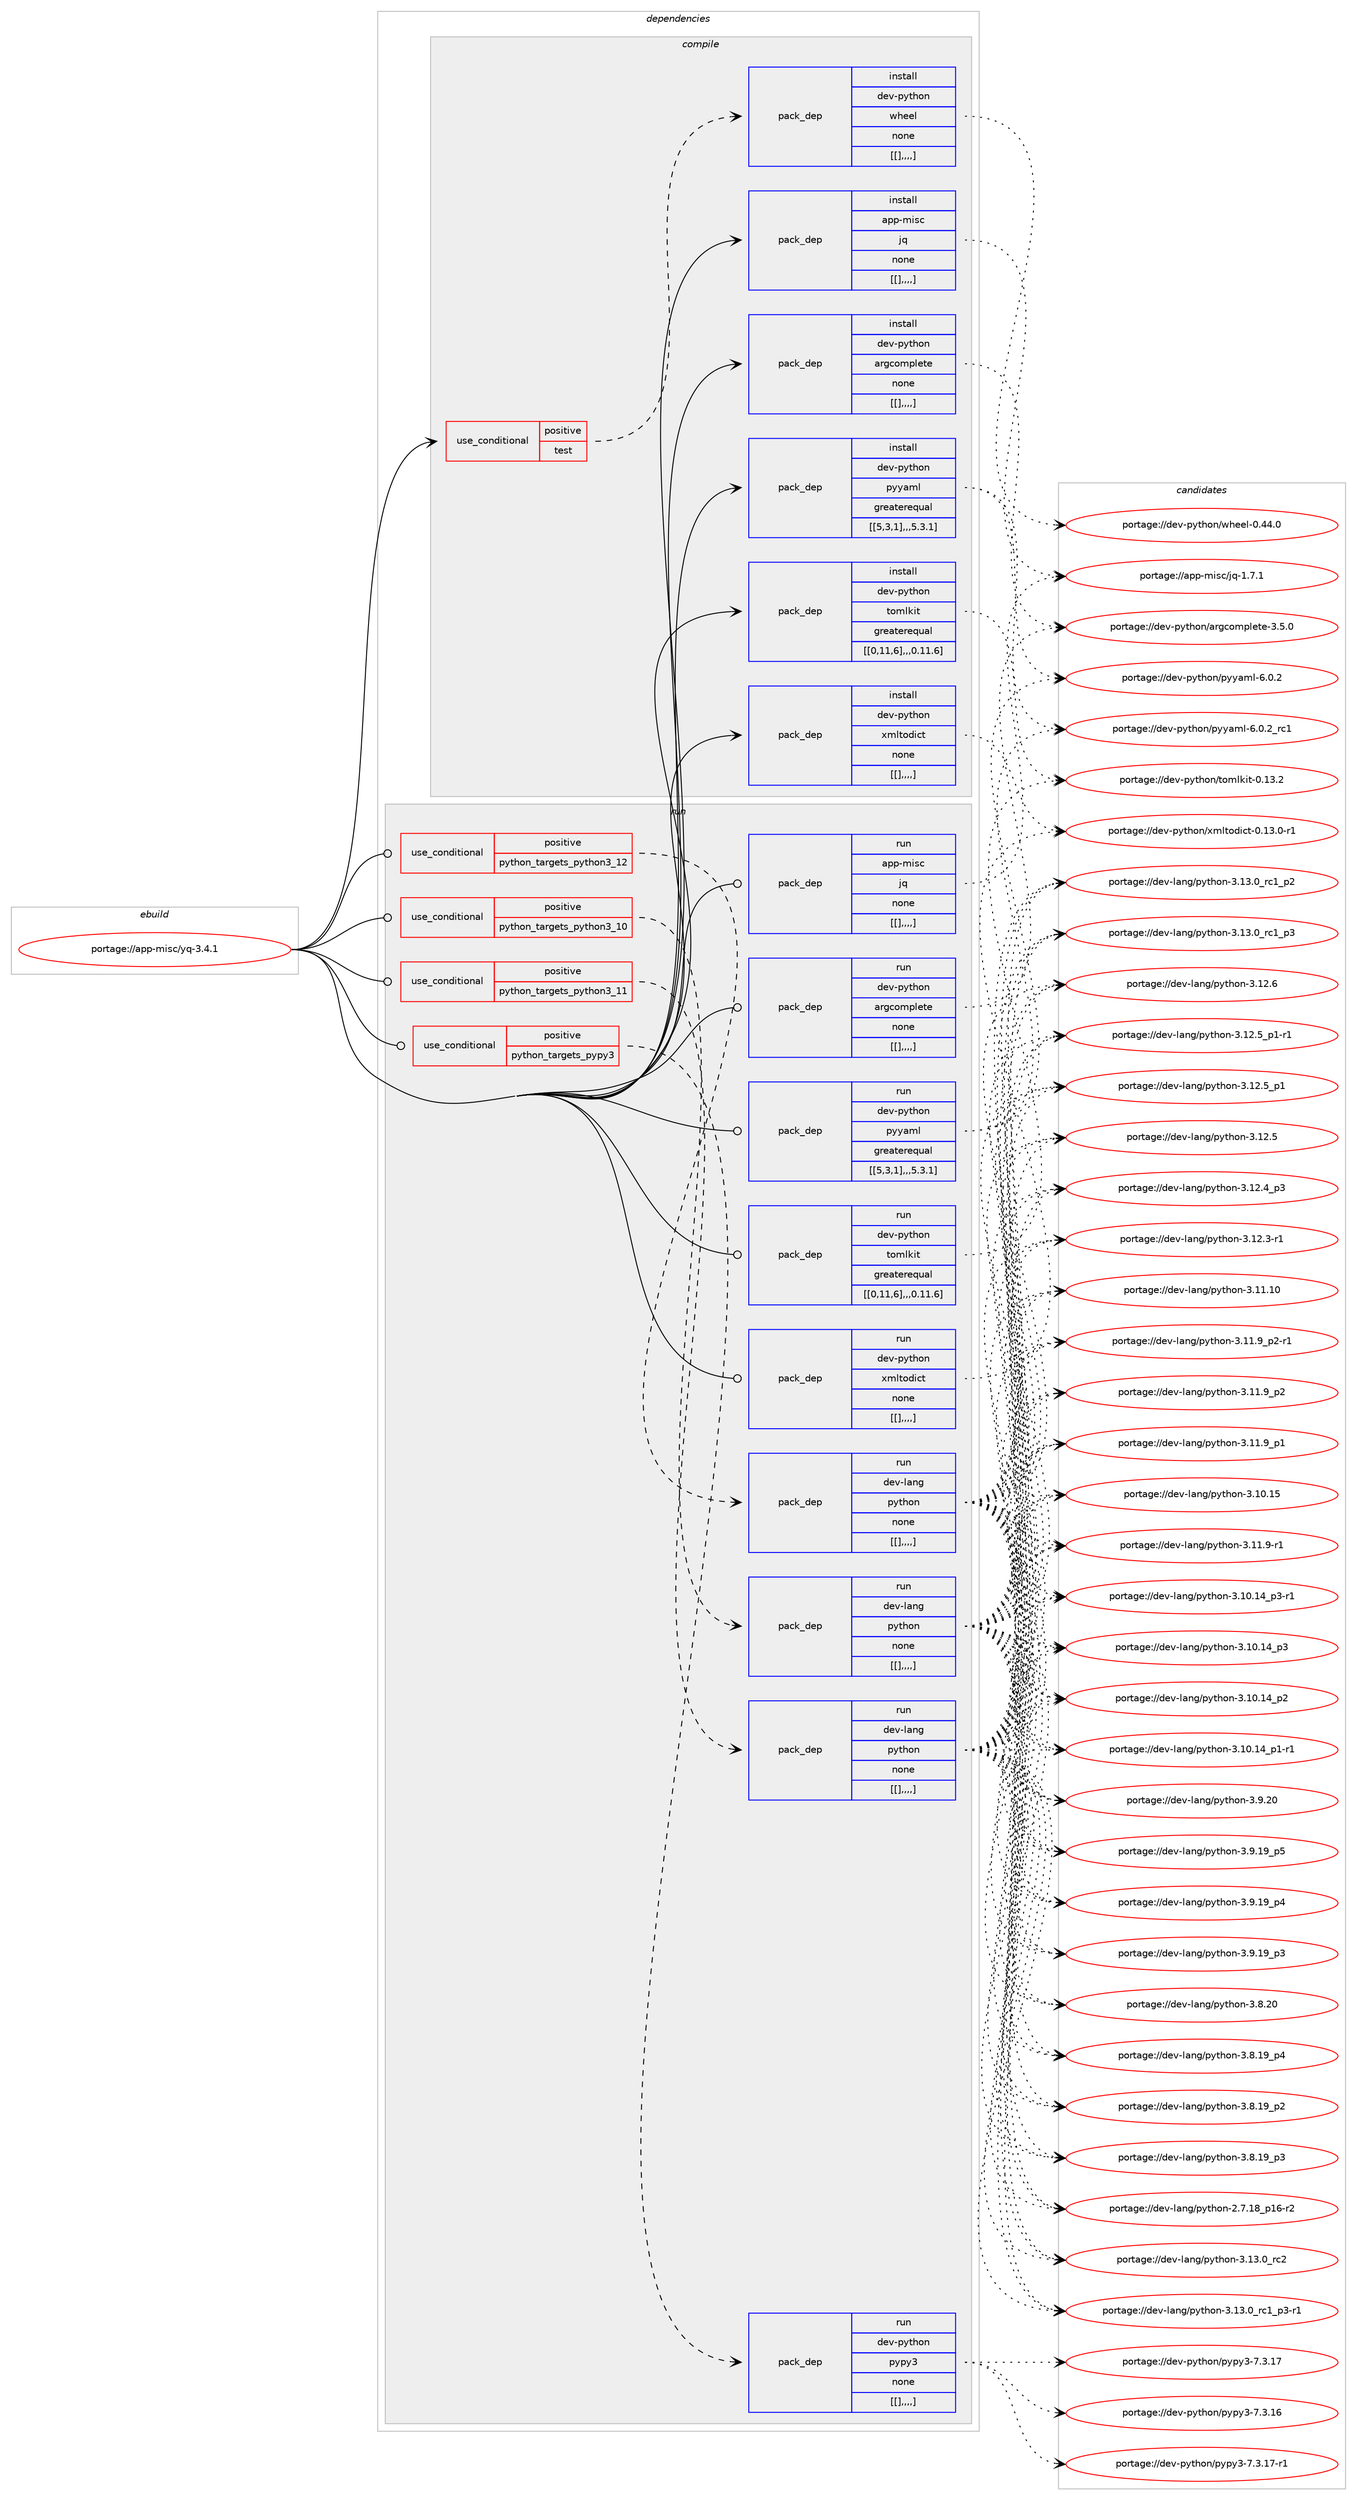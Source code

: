 digraph prolog {

# *************
# Graph options
# *************

newrank=true;
concentrate=true;
compound=true;
graph [rankdir=LR,fontname=Helvetica,fontsize=10,ranksep=1.5];#, ranksep=2.5, nodesep=0.2];
edge  [arrowhead=vee];
node  [fontname=Helvetica,fontsize=10];

# **********
# The ebuild
# **********

subgraph cluster_leftcol {
color=gray;
label=<<i>ebuild</i>>;
id [label="portage://app-misc/yq-3.4.1", color=red, width=4, href="../app-misc/yq-3.4.1.svg"];
}

# ****************
# The dependencies
# ****************

subgraph cluster_midcol {
color=gray;
label=<<i>dependencies</i>>;
subgraph cluster_compile {
fillcolor="#eeeeee";
style=filled;
label=<<i>compile</i>>;
subgraph cond13017 {
dependency44888 [label=<<TABLE BORDER="0" CELLBORDER="1" CELLSPACING="0" CELLPADDING="4"><TR><TD ROWSPAN="3" CELLPADDING="10">use_conditional</TD></TR><TR><TD>positive</TD></TR><TR><TD>test</TD></TR></TABLE>>, shape=none, color=red];
subgraph pack31462 {
dependency44889 [label=<<TABLE BORDER="0" CELLBORDER="1" CELLSPACING="0" CELLPADDING="4" WIDTH="220"><TR><TD ROWSPAN="6" CELLPADDING="30">pack_dep</TD></TR><TR><TD WIDTH="110">install</TD></TR><TR><TD>dev-python</TD></TR><TR><TD>wheel</TD></TR><TR><TD>none</TD></TR><TR><TD>[[],,,,]</TD></TR></TABLE>>, shape=none, color=blue];
}
dependency44888:e -> dependency44889:w [weight=20,style="dashed",arrowhead="vee"];
}
id:e -> dependency44888:w [weight=20,style="solid",arrowhead="vee"];
subgraph pack31463 {
dependency44890 [label=<<TABLE BORDER="0" CELLBORDER="1" CELLSPACING="0" CELLPADDING="4" WIDTH="220"><TR><TD ROWSPAN="6" CELLPADDING="30">pack_dep</TD></TR><TR><TD WIDTH="110">install</TD></TR><TR><TD>app-misc</TD></TR><TR><TD>jq</TD></TR><TR><TD>none</TD></TR><TR><TD>[[],,,,]</TD></TR></TABLE>>, shape=none, color=blue];
}
id:e -> dependency44890:w [weight=20,style="solid",arrowhead="vee"];
subgraph pack31464 {
dependency44891 [label=<<TABLE BORDER="0" CELLBORDER="1" CELLSPACING="0" CELLPADDING="4" WIDTH="220"><TR><TD ROWSPAN="6" CELLPADDING="30">pack_dep</TD></TR><TR><TD WIDTH="110">install</TD></TR><TR><TD>dev-python</TD></TR><TR><TD>argcomplete</TD></TR><TR><TD>none</TD></TR><TR><TD>[[],,,,]</TD></TR></TABLE>>, shape=none, color=blue];
}
id:e -> dependency44891:w [weight=20,style="solid",arrowhead="vee"];
subgraph pack31465 {
dependency44892 [label=<<TABLE BORDER="0" CELLBORDER="1" CELLSPACING="0" CELLPADDING="4" WIDTH="220"><TR><TD ROWSPAN="6" CELLPADDING="30">pack_dep</TD></TR><TR><TD WIDTH="110">install</TD></TR><TR><TD>dev-python</TD></TR><TR><TD>pyyaml</TD></TR><TR><TD>greaterequal</TD></TR><TR><TD>[[5,3,1],,,5.3.1]</TD></TR></TABLE>>, shape=none, color=blue];
}
id:e -> dependency44892:w [weight=20,style="solid",arrowhead="vee"];
subgraph pack31466 {
dependency44893 [label=<<TABLE BORDER="0" CELLBORDER="1" CELLSPACING="0" CELLPADDING="4" WIDTH="220"><TR><TD ROWSPAN="6" CELLPADDING="30">pack_dep</TD></TR><TR><TD WIDTH="110">install</TD></TR><TR><TD>dev-python</TD></TR><TR><TD>tomlkit</TD></TR><TR><TD>greaterequal</TD></TR><TR><TD>[[0,11,6],,,0.11.6]</TD></TR></TABLE>>, shape=none, color=blue];
}
id:e -> dependency44893:w [weight=20,style="solid",arrowhead="vee"];
subgraph pack31467 {
dependency44894 [label=<<TABLE BORDER="0" CELLBORDER="1" CELLSPACING="0" CELLPADDING="4" WIDTH="220"><TR><TD ROWSPAN="6" CELLPADDING="30">pack_dep</TD></TR><TR><TD WIDTH="110">install</TD></TR><TR><TD>dev-python</TD></TR><TR><TD>xmltodict</TD></TR><TR><TD>none</TD></TR><TR><TD>[[],,,,]</TD></TR></TABLE>>, shape=none, color=blue];
}
id:e -> dependency44894:w [weight=20,style="solid",arrowhead="vee"];
}
subgraph cluster_compileandrun {
fillcolor="#eeeeee";
style=filled;
label=<<i>compile and run</i>>;
}
subgraph cluster_run {
fillcolor="#eeeeee";
style=filled;
label=<<i>run</i>>;
subgraph cond13018 {
dependency44895 [label=<<TABLE BORDER="0" CELLBORDER="1" CELLSPACING="0" CELLPADDING="4"><TR><TD ROWSPAN="3" CELLPADDING="10">use_conditional</TD></TR><TR><TD>positive</TD></TR><TR><TD>python_targets_pypy3</TD></TR></TABLE>>, shape=none, color=red];
subgraph pack31468 {
dependency44896 [label=<<TABLE BORDER="0" CELLBORDER="1" CELLSPACING="0" CELLPADDING="4" WIDTH="220"><TR><TD ROWSPAN="6" CELLPADDING="30">pack_dep</TD></TR><TR><TD WIDTH="110">run</TD></TR><TR><TD>dev-python</TD></TR><TR><TD>pypy3</TD></TR><TR><TD>none</TD></TR><TR><TD>[[],,,,]</TD></TR></TABLE>>, shape=none, color=blue];
}
dependency44895:e -> dependency44896:w [weight=20,style="dashed",arrowhead="vee"];
}
id:e -> dependency44895:w [weight=20,style="solid",arrowhead="odot"];
subgraph cond13019 {
dependency44897 [label=<<TABLE BORDER="0" CELLBORDER="1" CELLSPACING="0" CELLPADDING="4"><TR><TD ROWSPAN="3" CELLPADDING="10">use_conditional</TD></TR><TR><TD>positive</TD></TR><TR><TD>python_targets_python3_10</TD></TR></TABLE>>, shape=none, color=red];
subgraph pack31469 {
dependency44898 [label=<<TABLE BORDER="0" CELLBORDER="1" CELLSPACING="0" CELLPADDING="4" WIDTH="220"><TR><TD ROWSPAN="6" CELLPADDING="30">pack_dep</TD></TR><TR><TD WIDTH="110">run</TD></TR><TR><TD>dev-lang</TD></TR><TR><TD>python</TD></TR><TR><TD>none</TD></TR><TR><TD>[[],,,,]</TD></TR></TABLE>>, shape=none, color=blue];
}
dependency44897:e -> dependency44898:w [weight=20,style="dashed",arrowhead="vee"];
}
id:e -> dependency44897:w [weight=20,style="solid",arrowhead="odot"];
subgraph cond13020 {
dependency44899 [label=<<TABLE BORDER="0" CELLBORDER="1" CELLSPACING="0" CELLPADDING="4"><TR><TD ROWSPAN="3" CELLPADDING="10">use_conditional</TD></TR><TR><TD>positive</TD></TR><TR><TD>python_targets_python3_11</TD></TR></TABLE>>, shape=none, color=red];
subgraph pack31470 {
dependency44900 [label=<<TABLE BORDER="0" CELLBORDER="1" CELLSPACING="0" CELLPADDING="4" WIDTH="220"><TR><TD ROWSPAN="6" CELLPADDING="30">pack_dep</TD></TR><TR><TD WIDTH="110">run</TD></TR><TR><TD>dev-lang</TD></TR><TR><TD>python</TD></TR><TR><TD>none</TD></TR><TR><TD>[[],,,,]</TD></TR></TABLE>>, shape=none, color=blue];
}
dependency44899:e -> dependency44900:w [weight=20,style="dashed",arrowhead="vee"];
}
id:e -> dependency44899:w [weight=20,style="solid",arrowhead="odot"];
subgraph cond13021 {
dependency44901 [label=<<TABLE BORDER="0" CELLBORDER="1" CELLSPACING="0" CELLPADDING="4"><TR><TD ROWSPAN="3" CELLPADDING="10">use_conditional</TD></TR><TR><TD>positive</TD></TR><TR><TD>python_targets_python3_12</TD></TR></TABLE>>, shape=none, color=red];
subgraph pack31471 {
dependency44902 [label=<<TABLE BORDER="0" CELLBORDER="1" CELLSPACING="0" CELLPADDING="4" WIDTH="220"><TR><TD ROWSPAN="6" CELLPADDING="30">pack_dep</TD></TR><TR><TD WIDTH="110">run</TD></TR><TR><TD>dev-lang</TD></TR><TR><TD>python</TD></TR><TR><TD>none</TD></TR><TR><TD>[[],,,,]</TD></TR></TABLE>>, shape=none, color=blue];
}
dependency44901:e -> dependency44902:w [weight=20,style="dashed",arrowhead="vee"];
}
id:e -> dependency44901:w [weight=20,style="solid",arrowhead="odot"];
subgraph pack31472 {
dependency44903 [label=<<TABLE BORDER="0" CELLBORDER="1" CELLSPACING="0" CELLPADDING="4" WIDTH="220"><TR><TD ROWSPAN="6" CELLPADDING="30">pack_dep</TD></TR><TR><TD WIDTH="110">run</TD></TR><TR><TD>app-misc</TD></TR><TR><TD>jq</TD></TR><TR><TD>none</TD></TR><TR><TD>[[],,,,]</TD></TR></TABLE>>, shape=none, color=blue];
}
id:e -> dependency44903:w [weight=20,style="solid",arrowhead="odot"];
subgraph pack31473 {
dependency44904 [label=<<TABLE BORDER="0" CELLBORDER="1" CELLSPACING="0" CELLPADDING="4" WIDTH="220"><TR><TD ROWSPAN="6" CELLPADDING="30">pack_dep</TD></TR><TR><TD WIDTH="110">run</TD></TR><TR><TD>dev-python</TD></TR><TR><TD>argcomplete</TD></TR><TR><TD>none</TD></TR><TR><TD>[[],,,,]</TD></TR></TABLE>>, shape=none, color=blue];
}
id:e -> dependency44904:w [weight=20,style="solid",arrowhead="odot"];
subgraph pack31474 {
dependency44905 [label=<<TABLE BORDER="0" CELLBORDER="1" CELLSPACING="0" CELLPADDING="4" WIDTH="220"><TR><TD ROWSPAN="6" CELLPADDING="30">pack_dep</TD></TR><TR><TD WIDTH="110">run</TD></TR><TR><TD>dev-python</TD></TR><TR><TD>pyyaml</TD></TR><TR><TD>greaterequal</TD></TR><TR><TD>[[5,3,1],,,5.3.1]</TD></TR></TABLE>>, shape=none, color=blue];
}
id:e -> dependency44905:w [weight=20,style="solid",arrowhead="odot"];
subgraph pack31475 {
dependency44906 [label=<<TABLE BORDER="0" CELLBORDER="1" CELLSPACING="0" CELLPADDING="4" WIDTH="220"><TR><TD ROWSPAN="6" CELLPADDING="30">pack_dep</TD></TR><TR><TD WIDTH="110">run</TD></TR><TR><TD>dev-python</TD></TR><TR><TD>tomlkit</TD></TR><TR><TD>greaterequal</TD></TR><TR><TD>[[0,11,6],,,0.11.6]</TD></TR></TABLE>>, shape=none, color=blue];
}
id:e -> dependency44906:w [weight=20,style="solid",arrowhead="odot"];
subgraph pack31476 {
dependency44907 [label=<<TABLE BORDER="0" CELLBORDER="1" CELLSPACING="0" CELLPADDING="4" WIDTH="220"><TR><TD ROWSPAN="6" CELLPADDING="30">pack_dep</TD></TR><TR><TD WIDTH="110">run</TD></TR><TR><TD>dev-python</TD></TR><TR><TD>xmltodict</TD></TR><TR><TD>none</TD></TR><TR><TD>[[],,,,]</TD></TR></TABLE>>, shape=none, color=blue];
}
id:e -> dependency44907:w [weight=20,style="solid",arrowhead="odot"];
}
}

# **************
# The candidates
# **************

subgraph cluster_choices {
rank=same;
color=gray;
label=<<i>candidates</i>>;

subgraph choice31462 {
color=black;
nodesep=1;
choice100101118451121211161041111104711910410110110845484652524648 [label="portage://dev-python/wheel-0.44.0", color=red, width=4,href="../dev-python/wheel-0.44.0.svg"];
dependency44889:e -> choice100101118451121211161041111104711910410110110845484652524648:w [style=dotted,weight="100"];
}
subgraph choice31463 {
color=black;
nodesep=1;
choice97112112451091051159947106113454946554649 [label="portage://app-misc/jq-1.7.1", color=red, width=4,href="../app-misc/jq-1.7.1.svg"];
dependency44890:e -> choice97112112451091051159947106113454946554649:w [style=dotted,weight="100"];
}
subgraph choice31464 {
color=black;
nodesep=1;
choice10010111845112121116104111110479711410399111109112108101116101455146534648 [label="portage://dev-python/argcomplete-3.5.0", color=red, width=4,href="../dev-python/argcomplete-3.5.0.svg"];
dependency44891:e -> choice10010111845112121116104111110479711410399111109112108101116101455146534648:w [style=dotted,weight="100"];
}
subgraph choice31465 {
color=black;
nodesep=1;
choice100101118451121211161041111104711212112197109108455446484650951149949 [label="portage://dev-python/pyyaml-6.0.2_rc1", color=red, width=4,href="../dev-python/pyyaml-6.0.2_rc1.svg"];
choice100101118451121211161041111104711212112197109108455446484650 [label="portage://dev-python/pyyaml-6.0.2", color=red, width=4,href="../dev-python/pyyaml-6.0.2.svg"];
dependency44892:e -> choice100101118451121211161041111104711212112197109108455446484650951149949:w [style=dotted,weight="100"];
dependency44892:e -> choice100101118451121211161041111104711212112197109108455446484650:w [style=dotted,weight="100"];
}
subgraph choice31466 {
color=black;
nodesep=1;
choice100101118451121211161041111104711611110910810710511645484649514650 [label="portage://dev-python/tomlkit-0.13.2", color=red, width=4,href="../dev-python/tomlkit-0.13.2.svg"];
dependency44893:e -> choice100101118451121211161041111104711611110910810710511645484649514650:w [style=dotted,weight="100"];
}
subgraph choice31467 {
color=black;
nodesep=1;
choice100101118451121211161041111104712010910811611110010599116454846495146484511449 [label="portage://dev-python/xmltodict-0.13.0-r1", color=red, width=4,href="../dev-python/xmltodict-0.13.0-r1.svg"];
dependency44894:e -> choice100101118451121211161041111104712010910811611110010599116454846495146484511449:w [style=dotted,weight="100"];
}
subgraph choice31468 {
color=black;
nodesep=1;
choice100101118451121211161041111104711212111212151455546514649554511449 [label="portage://dev-python/pypy3-7.3.17-r1", color=red, width=4,href="../dev-python/pypy3-7.3.17-r1.svg"];
choice10010111845112121116104111110471121211121215145554651464955 [label="portage://dev-python/pypy3-7.3.17", color=red, width=4,href="../dev-python/pypy3-7.3.17.svg"];
choice10010111845112121116104111110471121211121215145554651464954 [label="portage://dev-python/pypy3-7.3.16", color=red, width=4,href="../dev-python/pypy3-7.3.16.svg"];
dependency44896:e -> choice100101118451121211161041111104711212111212151455546514649554511449:w [style=dotted,weight="100"];
dependency44896:e -> choice10010111845112121116104111110471121211121215145554651464955:w [style=dotted,weight="100"];
dependency44896:e -> choice10010111845112121116104111110471121211121215145554651464954:w [style=dotted,weight="100"];
}
subgraph choice31469 {
color=black;
nodesep=1;
choice10010111845108971101034711212111610411111045514649514648951149950 [label="portage://dev-lang/python-3.13.0_rc2", color=red, width=4,href="../dev-lang/python-3.13.0_rc2.svg"];
choice1001011184510897110103471121211161041111104551464951464895114994995112514511449 [label="portage://dev-lang/python-3.13.0_rc1_p3-r1", color=red, width=4,href="../dev-lang/python-3.13.0_rc1_p3-r1.svg"];
choice100101118451089711010347112121116104111110455146495146489511499499511251 [label="portage://dev-lang/python-3.13.0_rc1_p3", color=red, width=4,href="../dev-lang/python-3.13.0_rc1_p3.svg"];
choice100101118451089711010347112121116104111110455146495146489511499499511250 [label="portage://dev-lang/python-3.13.0_rc1_p2", color=red, width=4,href="../dev-lang/python-3.13.0_rc1_p2.svg"];
choice10010111845108971101034711212111610411111045514649504654 [label="portage://dev-lang/python-3.12.6", color=red, width=4,href="../dev-lang/python-3.12.6.svg"];
choice1001011184510897110103471121211161041111104551464950465395112494511449 [label="portage://dev-lang/python-3.12.5_p1-r1", color=red, width=4,href="../dev-lang/python-3.12.5_p1-r1.svg"];
choice100101118451089711010347112121116104111110455146495046539511249 [label="portage://dev-lang/python-3.12.5_p1", color=red, width=4,href="../dev-lang/python-3.12.5_p1.svg"];
choice10010111845108971101034711212111610411111045514649504653 [label="portage://dev-lang/python-3.12.5", color=red, width=4,href="../dev-lang/python-3.12.5.svg"];
choice100101118451089711010347112121116104111110455146495046529511251 [label="portage://dev-lang/python-3.12.4_p3", color=red, width=4,href="../dev-lang/python-3.12.4_p3.svg"];
choice100101118451089711010347112121116104111110455146495046514511449 [label="portage://dev-lang/python-3.12.3-r1", color=red, width=4,href="../dev-lang/python-3.12.3-r1.svg"];
choice1001011184510897110103471121211161041111104551464949464948 [label="portage://dev-lang/python-3.11.10", color=red, width=4,href="../dev-lang/python-3.11.10.svg"];
choice1001011184510897110103471121211161041111104551464949465795112504511449 [label="portage://dev-lang/python-3.11.9_p2-r1", color=red, width=4,href="../dev-lang/python-3.11.9_p2-r1.svg"];
choice100101118451089711010347112121116104111110455146494946579511250 [label="portage://dev-lang/python-3.11.9_p2", color=red, width=4,href="../dev-lang/python-3.11.9_p2.svg"];
choice100101118451089711010347112121116104111110455146494946579511249 [label="portage://dev-lang/python-3.11.9_p1", color=red, width=4,href="../dev-lang/python-3.11.9_p1.svg"];
choice100101118451089711010347112121116104111110455146494946574511449 [label="portage://dev-lang/python-3.11.9-r1", color=red, width=4,href="../dev-lang/python-3.11.9-r1.svg"];
choice1001011184510897110103471121211161041111104551464948464953 [label="portage://dev-lang/python-3.10.15", color=red, width=4,href="../dev-lang/python-3.10.15.svg"];
choice100101118451089711010347112121116104111110455146494846495295112514511449 [label="portage://dev-lang/python-3.10.14_p3-r1", color=red, width=4,href="../dev-lang/python-3.10.14_p3-r1.svg"];
choice10010111845108971101034711212111610411111045514649484649529511251 [label="portage://dev-lang/python-3.10.14_p3", color=red, width=4,href="../dev-lang/python-3.10.14_p3.svg"];
choice10010111845108971101034711212111610411111045514649484649529511250 [label="portage://dev-lang/python-3.10.14_p2", color=red, width=4,href="../dev-lang/python-3.10.14_p2.svg"];
choice100101118451089711010347112121116104111110455146494846495295112494511449 [label="portage://dev-lang/python-3.10.14_p1-r1", color=red, width=4,href="../dev-lang/python-3.10.14_p1-r1.svg"];
choice10010111845108971101034711212111610411111045514657465048 [label="portage://dev-lang/python-3.9.20", color=red, width=4,href="../dev-lang/python-3.9.20.svg"];
choice100101118451089711010347112121116104111110455146574649579511253 [label="portage://dev-lang/python-3.9.19_p5", color=red, width=4,href="../dev-lang/python-3.9.19_p5.svg"];
choice100101118451089711010347112121116104111110455146574649579511252 [label="portage://dev-lang/python-3.9.19_p4", color=red, width=4,href="../dev-lang/python-3.9.19_p4.svg"];
choice100101118451089711010347112121116104111110455146574649579511251 [label="portage://dev-lang/python-3.9.19_p3", color=red, width=4,href="../dev-lang/python-3.9.19_p3.svg"];
choice10010111845108971101034711212111610411111045514656465048 [label="portage://dev-lang/python-3.8.20", color=red, width=4,href="../dev-lang/python-3.8.20.svg"];
choice100101118451089711010347112121116104111110455146564649579511252 [label="portage://dev-lang/python-3.8.19_p4", color=red, width=4,href="../dev-lang/python-3.8.19_p4.svg"];
choice100101118451089711010347112121116104111110455146564649579511251 [label="portage://dev-lang/python-3.8.19_p3", color=red, width=4,href="../dev-lang/python-3.8.19_p3.svg"];
choice100101118451089711010347112121116104111110455146564649579511250 [label="portage://dev-lang/python-3.8.19_p2", color=red, width=4,href="../dev-lang/python-3.8.19_p2.svg"];
choice100101118451089711010347112121116104111110455046554649569511249544511450 [label="portage://dev-lang/python-2.7.18_p16-r2", color=red, width=4,href="../dev-lang/python-2.7.18_p16-r2.svg"];
dependency44898:e -> choice10010111845108971101034711212111610411111045514649514648951149950:w [style=dotted,weight="100"];
dependency44898:e -> choice1001011184510897110103471121211161041111104551464951464895114994995112514511449:w [style=dotted,weight="100"];
dependency44898:e -> choice100101118451089711010347112121116104111110455146495146489511499499511251:w [style=dotted,weight="100"];
dependency44898:e -> choice100101118451089711010347112121116104111110455146495146489511499499511250:w [style=dotted,weight="100"];
dependency44898:e -> choice10010111845108971101034711212111610411111045514649504654:w [style=dotted,weight="100"];
dependency44898:e -> choice1001011184510897110103471121211161041111104551464950465395112494511449:w [style=dotted,weight="100"];
dependency44898:e -> choice100101118451089711010347112121116104111110455146495046539511249:w [style=dotted,weight="100"];
dependency44898:e -> choice10010111845108971101034711212111610411111045514649504653:w [style=dotted,weight="100"];
dependency44898:e -> choice100101118451089711010347112121116104111110455146495046529511251:w [style=dotted,weight="100"];
dependency44898:e -> choice100101118451089711010347112121116104111110455146495046514511449:w [style=dotted,weight="100"];
dependency44898:e -> choice1001011184510897110103471121211161041111104551464949464948:w [style=dotted,weight="100"];
dependency44898:e -> choice1001011184510897110103471121211161041111104551464949465795112504511449:w [style=dotted,weight="100"];
dependency44898:e -> choice100101118451089711010347112121116104111110455146494946579511250:w [style=dotted,weight="100"];
dependency44898:e -> choice100101118451089711010347112121116104111110455146494946579511249:w [style=dotted,weight="100"];
dependency44898:e -> choice100101118451089711010347112121116104111110455146494946574511449:w [style=dotted,weight="100"];
dependency44898:e -> choice1001011184510897110103471121211161041111104551464948464953:w [style=dotted,weight="100"];
dependency44898:e -> choice100101118451089711010347112121116104111110455146494846495295112514511449:w [style=dotted,weight="100"];
dependency44898:e -> choice10010111845108971101034711212111610411111045514649484649529511251:w [style=dotted,weight="100"];
dependency44898:e -> choice10010111845108971101034711212111610411111045514649484649529511250:w [style=dotted,weight="100"];
dependency44898:e -> choice100101118451089711010347112121116104111110455146494846495295112494511449:w [style=dotted,weight="100"];
dependency44898:e -> choice10010111845108971101034711212111610411111045514657465048:w [style=dotted,weight="100"];
dependency44898:e -> choice100101118451089711010347112121116104111110455146574649579511253:w [style=dotted,weight="100"];
dependency44898:e -> choice100101118451089711010347112121116104111110455146574649579511252:w [style=dotted,weight="100"];
dependency44898:e -> choice100101118451089711010347112121116104111110455146574649579511251:w [style=dotted,weight="100"];
dependency44898:e -> choice10010111845108971101034711212111610411111045514656465048:w [style=dotted,weight="100"];
dependency44898:e -> choice100101118451089711010347112121116104111110455146564649579511252:w [style=dotted,weight="100"];
dependency44898:e -> choice100101118451089711010347112121116104111110455146564649579511251:w [style=dotted,weight="100"];
dependency44898:e -> choice100101118451089711010347112121116104111110455146564649579511250:w [style=dotted,weight="100"];
dependency44898:e -> choice100101118451089711010347112121116104111110455046554649569511249544511450:w [style=dotted,weight="100"];
}
subgraph choice31470 {
color=black;
nodesep=1;
choice10010111845108971101034711212111610411111045514649514648951149950 [label="portage://dev-lang/python-3.13.0_rc2", color=red, width=4,href="../dev-lang/python-3.13.0_rc2.svg"];
choice1001011184510897110103471121211161041111104551464951464895114994995112514511449 [label="portage://dev-lang/python-3.13.0_rc1_p3-r1", color=red, width=4,href="../dev-lang/python-3.13.0_rc1_p3-r1.svg"];
choice100101118451089711010347112121116104111110455146495146489511499499511251 [label="portage://dev-lang/python-3.13.0_rc1_p3", color=red, width=4,href="../dev-lang/python-3.13.0_rc1_p3.svg"];
choice100101118451089711010347112121116104111110455146495146489511499499511250 [label="portage://dev-lang/python-3.13.0_rc1_p2", color=red, width=4,href="../dev-lang/python-3.13.0_rc1_p2.svg"];
choice10010111845108971101034711212111610411111045514649504654 [label="portage://dev-lang/python-3.12.6", color=red, width=4,href="../dev-lang/python-3.12.6.svg"];
choice1001011184510897110103471121211161041111104551464950465395112494511449 [label="portage://dev-lang/python-3.12.5_p1-r1", color=red, width=4,href="../dev-lang/python-3.12.5_p1-r1.svg"];
choice100101118451089711010347112121116104111110455146495046539511249 [label="portage://dev-lang/python-3.12.5_p1", color=red, width=4,href="../dev-lang/python-3.12.5_p1.svg"];
choice10010111845108971101034711212111610411111045514649504653 [label="portage://dev-lang/python-3.12.5", color=red, width=4,href="../dev-lang/python-3.12.5.svg"];
choice100101118451089711010347112121116104111110455146495046529511251 [label="portage://dev-lang/python-3.12.4_p3", color=red, width=4,href="../dev-lang/python-3.12.4_p3.svg"];
choice100101118451089711010347112121116104111110455146495046514511449 [label="portage://dev-lang/python-3.12.3-r1", color=red, width=4,href="../dev-lang/python-3.12.3-r1.svg"];
choice1001011184510897110103471121211161041111104551464949464948 [label="portage://dev-lang/python-3.11.10", color=red, width=4,href="../dev-lang/python-3.11.10.svg"];
choice1001011184510897110103471121211161041111104551464949465795112504511449 [label="portage://dev-lang/python-3.11.9_p2-r1", color=red, width=4,href="../dev-lang/python-3.11.9_p2-r1.svg"];
choice100101118451089711010347112121116104111110455146494946579511250 [label="portage://dev-lang/python-3.11.9_p2", color=red, width=4,href="../dev-lang/python-3.11.9_p2.svg"];
choice100101118451089711010347112121116104111110455146494946579511249 [label="portage://dev-lang/python-3.11.9_p1", color=red, width=4,href="../dev-lang/python-3.11.9_p1.svg"];
choice100101118451089711010347112121116104111110455146494946574511449 [label="portage://dev-lang/python-3.11.9-r1", color=red, width=4,href="../dev-lang/python-3.11.9-r1.svg"];
choice1001011184510897110103471121211161041111104551464948464953 [label="portage://dev-lang/python-3.10.15", color=red, width=4,href="../dev-lang/python-3.10.15.svg"];
choice100101118451089711010347112121116104111110455146494846495295112514511449 [label="portage://dev-lang/python-3.10.14_p3-r1", color=red, width=4,href="../dev-lang/python-3.10.14_p3-r1.svg"];
choice10010111845108971101034711212111610411111045514649484649529511251 [label="portage://dev-lang/python-3.10.14_p3", color=red, width=4,href="../dev-lang/python-3.10.14_p3.svg"];
choice10010111845108971101034711212111610411111045514649484649529511250 [label="portage://dev-lang/python-3.10.14_p2", color=red, width=4,href="../dev-lang/python-3.10.14_p2.svg"];
choice100101118451089711010347112121116104111110455146494846495295112494511449 [label="portage://dev-lang/python-3.10.14_p1-r1", color=red, width=4,href="../dev-lang/python-3.10.14_p1-r1.svg"];
choice10010111845108971101034711212111610411111045514657465048 [label="portage://dev-lang/python-3.9.20", color=red, width=4,href="../dev-lang/python-3.9.20.svg"];
choice100101118451089711010347112121116104111110455146574649579511253 [label="portage://dev-lang/python-3.9.19_p5", color=red, width=4,href="../dev-lang/python-3.9.19_p5.svg"];
choice100101118451089711010347112121116104111110455146574649579511252 [label="portage://dev-lang/python-3.9.19_p4", color=red, width=4,href="../dev-lang/python-3.9.19_p4.svg"];
choice100101118451089711010347112121116104111110455146574649579511251 [label="portage://dev-lang/python-3.9.19_p3", color=red, width=4,href="../dev-lang/python-3.9.19_p3.svg"];
choice10010111845108971101034711212111610411111045514656465048 [label="portage://dev-lang/python-3.8.20", color=red, width=4,href="../dev-lang/python-3.8.20.svg"];
choice100101118451089711010347112121116104111110455146564649579511252 [label="portage://dev-lang/python-3.8.19_p4", color=red, width=4,href="../dev-lang/python-3.8.19_p4.svg"];
choice100101118451089711010347112121116104111110455146564649579511251 [label="portage://dev-lang/python-3.8.19_p3", color=red, width=4,href="../dev-lang/python-3.8.19_p3.svg"];
choice100101118451089711010347112121116104111110455146564649579511250 [label="portage://dev-lang/python-3.8.19_p2", color=red, width=4,href="../dev-lang/python-3.8.19_p2.svg"];
choice100101118451089711010347112121116104111110455046554649569511249544511450 [label="portage://dev-lang/python-2.7.18_p16-r2", color=red, width=4,href="../dev-lang/python-2.7.18_p16-r2.svg"];
dependency44900:e -> choice10010111845108971101034711212111610411111045514649514648951149950:w [style=dotted,weight="100"];
dependency44900:e -> choice1001011184510897110103471121211161041111104551464951464895114994995112514511449:w [style=dotted,weight="100"];
dependency44900:e -> choice100101118451089711010347112121116104111110455146495146489511499499511251:w [style=dotted,weight="100"];
dependency44900:e -> choice100101118451089711010347112121116104111110455146495146489511499499511250:w [style=dotted,weight="100"];
dependency44900:e -> choice10010111845108971101034711212111610411111045514649504654:w [style=dotted,weight="100"];
dependency44900:e -> choice1001011184510897110103471121211161041111104551464950465395112494511449:w [style=dotted,weight="100"];
dependency44900:e -> choice100101118451089711010347112121116104111110455146495046539511249:w [style=dotted,weight="100"];
dependency44900:e -> choice10010111845108971101034711212111610411111045514649504653:w [style=dotted,weight="100"];
dependency44900:e -> choice100101118451089711010347112121116104111110455146495046529511251:w [style=dotted,weight="100"];
dependency44900:e -> choice100101118451089711010347112121116104111110455146495046514511449:w [style=dotted,weight="100"];
dependency44900:e -> choice1001011184510897110103471121211161041111104551464949464948:w [style=dotted,weight="100"];
dependency44900:e -> choice1001011184510897110103471121211161041111104551464949465795112504511449:w [style=dotted,weight="100"];
dependency44900:e -> choice100101118451089711010347112121116104111110455146494946579511250:w [style=dotted,weight="100"];
dependency44900:e -> choice100101118451089711010347112121116104111110455146494946579511249:w [style=dotted,weight="100"];
dependency44900:e -> choice100101118451089711010347112121116104111110455146494946574511449:w [style=dotted,weight="100"];
dependency44900:e -> choice1001011184510897110103471121211161041111104551464948464953:w [style=dotted,weight="100"];
dependency44900:e -> choice100101118451089711010347112121116104111110455146494846495295112514511449:w [style=dotted,weight="100"];
dependency44900:e -> choice10010111845108971101034711212111610411111045514649484649529511251:w [style=dotted,weight="100"];
dependency44900:e -> choice10010111845108971101034711212111610411111045514649484649529511250:w [style=dotted,weight="100"];
dependency44900:e -> choice100101118451089711010347112121116104111110455146494846495295112494511449:w [style=dotted,weight="100"];
dependency44900:e -> choice10010111845108971101034711212111610411111045514657465048:w [style=dotted,weight="100"];
dependency44900:e -> choice100101118451089711010347112121116104111110455146574649579511253:w [style=dotted,weight="100"];
dependency44900:e -> choice100101118451089711010347112121116104111110455146574649579511252:w [style=dotted,weight="100"];
dependency44900:e -> choice100101118451089711010347112121116104111110455146574649579511251:w [style=dotted,weight="100"];
dependency44900:e -> choice10010111845108971101034711212111610411111045514656465048:w [style=dotted,weight="100"];
dependency44900:e -> choice100101118451089711010347112121116104111110455146564649579511252:w [style=dotted,weight="100"];
dependency44900:e -> choice100101118451089711010347112121116104111110455146564649579511251:w [style=dotted,weight="100"];
dependency44900:e -> choice100101118451089711010347112121116104111110455146564649579511250:w [style=dotted,weight="100"];
dependency44900:e -> choice100101118451089711010347112121116104111110455046554649569511249544511450:w [style=dotted,weight="100"];
}
subgraph choice31471 {
color=black;
nodesep=1;
choice10010111845108971101034711212111610411111045514649514648951149950 [label="portage://dev-lang/python-3.13.0_rc2", color=red, width=4,href="../dev-lang/python-3.13.0_rc2.svg"];
choice1001011184510897110103471121211161041111104551464951464895114994995112514511449 [label="portage://dev-lang/python-3.13.0_rc1_p3-r1", color=red, width=4,href="../dev-lang/python-3.13.0_rc1_p3-r1.svg"];
choice100101118451089711010347112121116104111110455146495146489511499499511251 [label="portage://dev-lang/python-3.13.0_rc1_p3", color=red, width=4,href="../dev-lang/python-3.13.0_rc1_p3.svg"];
choice100101118451089711010347112121116104111110455146495146489511499499511250 [label="portage://dev-lang/python-3.13.0_rc1_p2", color=red, width=4,href="../dev-lang/python-3.13.0_rc1_p2.svg"];
choice10010111845108971101034711212111610411111045514649504654 [label="portage://dev-lang/python-3.12.6", color=red, width=4,href="../dev-lang/python-3.12.6.svg"];
choice1001011184510897110103471121211161041111104551464950465395112494511449 [label="portage://dev-lang/python-3.12.5_p1-r1", color=red, width=4,href="../dev-lang/python-3.12.5_p1-r1.svg"];
choice100101118451089711010347112121116104111110455146495046539511249 [label="portage://dev-lang/python-3.12.5_p1", color=red, width=4,href="../dev-lang/python-3.12.5_p1.svg"];
choice10010111845108971101034711212111610411111045514649504653 [label="portage://dev-lang/python-3.12.5", color=red, width=4,href="../dev-lang/python-3.12.5.svg"];
choice100101118451089711010347112121116104111110455146495046529511251 [label="portage://dev-lang/python-3.12.4_p3", color=red, width=4,href="../dev-lang/python-3.12.4_p3.svg"];
choice100101118451089711010347112121116104111110455146495046514511449 [label="portage://dev-lang/python-3.12.3-r1", color=red, width=4,href="../dev-lang/python-3.12.3-r1.svg"];
choice1001011184510897110103471121211161041111104551464949464948 [label="portage://dev-lang/python-3.11.10", color=red, width=4,href="../dev-lang/python-3.11.10.svg"];
choice1001011184510897110103471121211161041111104551464949465795112504511449 [label="portage://dev-lang/python-3.11.9_p2-r1", color=red, width=4,href="../dev-lang/python-3.11.9_p2-r1.svg"];
choice100101118451089711010347112121116104111110455146494946579511250 [label="portage://dev-lang/python-3.11.9_p2", color=red, width=4,href="../dev-lang/python-3.11.9_p2.svg"];
choice100101118451089711010347112121116104111110455146494946579511249 [label="portage://dev-lang/python-3.11.9_p1", color=red, width=4,href="../dev-lang/python-3.11.9_p1.svg"];
choice100101118451089711010347112121116104111110455146494946574511449 [label="portage://dev-lang/python-3.11.9-r1", color=red, width=4,href="../dev-lang/python-3.11.9-r1.svg"];
choice1001011184510897110103471121211161041111104551464948464953 [label="portage://dev-lang/python-3.10.15", color=red, width=4,href="../dev-lang/python-3.10.15.svg"];
choice100101118451089711010347112121116104111110455146494846495295112514511449 [label="portage://dev-lang/python-3.10.14_p3-r1", color=red, width=4,href="../dev-lang/python-3.10.14_p3-r1.svg"];
choice10010111845108971101034711212111610411111045514649484649529511251 [label="portage://dev-lang/python-3.10.14_p3", color=red, width=4,href="../dev-lang/python-3.10.14_p3.svg"];
choice10010111845108971101034711212111610411111045514649484649529511250 [label="portage://dev-lang/python-3.10.14_p2", color=red, width=4,href="../dev-lang/python-3.10.14_p2.svg"];
choice100101118451089711010347112121116104111110455146494846495295112494511449 [label="portage://dev-lang/python-3.10.14_p1-r1", color=red, width=4,href="../dev-lang/python-3.10.14_p1-r1.svg"];
choice10010111845108971101034711212111610411111045514657465048 [label="portage://dev-lang/python-3.9.20", color=red, width=4,href="../dev-lang/python-3.9.20.svg"];
choice100101118451089711010347112121116104111110455146574649579511253 [label="portage://dev-lang/python-3.9.19_p5", color=red, width=4,href="../dev-lang/python-3.9.19_p5.svg"];
choice100101118451089711010347112121116104111110455146574649579511252 [label="portage://dev-lang/python-3.9.19_p4", color=red, width=4,href="../dev-lang/python-3.9.19_p4.svg"];
choice100101118451089711010347112121116104111110455146574649579511251 [label="portage://dev-lang/python-3.9.19_p3", color=red, width=4,href="../dev-lang/python-3.9.19_p3.svg"];
choice10010111845108971101034711212111610411111045514656465048 [label="portage://dev-lang/python-3.8.20", color=red, width=4,href="../dev-lang/python-3.8.20.svg"];
choice100101118451089711010347112121116104111110455146564649579511252 [label="portage://dev-lang/python-3.8.19_p4", color=red, width=4,href="../dev-lang/python-3.8.19_p4.svg"];
choice100101118451089711010347112121116104111110455146564649579511251 [label="portage://dev-lang/python-3.8.19_p3", color=red, width=4,href="../dev-lang/python-3.8.19_p3.svg"];
choice100101118451089711010347112121116104111110455146564649579511250 [label="portage://dev-lang/python-3.8.19_p2", color=red, width=4,href="../dev-lang/python-3.8.19_p2.svg"];
choice100101118451089711010347112121116104111110455046554649569511249544511450 [label="portage://dev-lang/python-2.7.18_p16-r2", color=red, width=4,href="../dev-lang/python-2.7.18_p16-r2.svg"];
dependency44902:e -> choice10010111845108971101034711212111610411111045514649514648951149950:w [style=dotted,weight="100"];
dependency44902:e -> choice1001011184510897110103471121211161041111104551464951464895114994995112514511449:w [style=dotted,weight="100"];
dependency44902:e -> choice100101118451089711010347112121116104111110455146495146489511499499511251:w [style=dotted,weight="100"];
dependency44902:e -> choice100101118451089711010347112121116104111110455146495146489511499499511250:w [style=dotted,weight="100"];
dependency44902:e -> choice10010111845108971101034711212111610411111045514649504654:w [style=dotted,weight="100"];
dependency44902:e -> choice1001011184510897110103471121211161041111104551464950465395112494511449:w [style=dotted,weight="100"];
dependency44902:e -> choice100101118451089711010347112121116104111110455146495046539511249:w [style=dotted,weight="100"];
dependency44902:e -> choice10010111845108971101034711212111610411111045514649504653:w [style=dotted,weight="100"];
dependency44902:e -> choice100101118451089711010347112121116104111110455146495046529511251:w [style=dotted,weight="100"];
dependency44902:e -> choice100101118451089711010347112121116104111110455146495046514511449:w [style=dotted,weight="100"];
dependency44902:e -> choice1001011184510897110103471121211161041111104551464949464948:w [style=dotted,weight="100"];
dependency44902:e -> choice1001011184510897110103471121211161041111104551464949465795112504511449:w [style=dotted,weight="100"];
dependency44902:e -> choice100101118451089711010347112121116104111110455146494946579511250:w [style=dotted,weight="100"];
dependency44902:e -> choice100101118451089711010347112121116104111110455146494946579511249:w [style=dotted,weight="100"];
dependency44902:e -> choice100101118451089711010347112121116104111110455146494946574511449:w [style=dotted,weight="100"];
dependency44902:e -> choice1001011184510897110103471121211161041111104551464948464953:w [style=dotted,weight="100"];
dependency44902:e -> choice100101118451089711010347112121116104111110455146494846495295112514511449:w [style=dotted,weight="100"];
dependency44902:e -> choice10010111845108971101034711212111610411111045514649484649529511251:w [style=dotted,weight="100"];
dependency44902:e -> choice10010111845108971101034711212111610411111045514649484649529511250:w [style=dotted,weight="100"];
dependency44902:e -> choice100101118451089711010347112121116104111110455146494846495295112494511449:w [style=dotted,weight="100"];
dependency44902:e -> choice10010111845108971101034711212111610411111045514657465048:w [style=dotted,weight="100"];
dependency44902:e -> choice100101118451089711010347112121116104111110455146574649579511253:w [style=dotted,weight="100"];
dependency44902:e -> choice100101118451089711010347112121116104111110455146574649579511252:w [style=dotted,weight="100"];
dependency44902:e -> choice100101118451089711010347112121116104111110455146574649579511251:w [style=dotted,weight="100"];
dependency44902:e -> choice10010111845108971101034711212111610411111045514656465048:w [style=dotted,weight="100"];
dependency44902:e -> choice100101118451089711010347112121116104111110455146564649579511252:w [style=dotted,weight="100"];
dependency44902:e -> choice100101118451089711010347112121116104111110455146564649579511251:w [style=dotted,weight="100"];
dependency44902:e -> choice100101118451089711010347112121116104111110455146564649579511250:w [style=dotted,weight="100"];
dependency44902:e -> choice100101118451089711010347112121116104111110455046554649569511249544511450:w [style=dotted,weight="100"];
}
subgraph choice31472 {
color=black;
nodesep=1;
choice97112112451091051159947106113454946554649 [label="portage://app-misc/jq-1.7.1", color=red, width=4,href="../app-misc/jq-1.7.1.svg"];
dependency44903:e -> choice97112112451091051159947106113454946554649:w [style=dotted,weight="100"];
}
subgraph choice31473 {
color=black;
nodesep=1;
choice10010111845112121116104111110479711410399111109112108101116101455146534648 [label="portage://dev-python/argcomplete-3.5.0", color=red, width=4,href="../dev-python/argcomplete-3.5.0.svg"];
dependency44904:e -> choice10010111845112121116104111110479711410399111109112108101116101455146534648:w [style=dotted,weight="100"];
}
subgraph choice31474 {
color=black;
nodesep=1;
choice100101118451121211161041111104711212112197109108455446484650951149949 [label="portage://dev-python/pyyaml-6.0.2_rc1", color=red, width=4,href="../dev-python/pyyaml-6.0.2_rc1.svg"];
choice100101118451121211161041111104711212112197109108455446484650 [label="portage://dev-python/pyyaml-6.0.2", color=red, width=4,href="../dev-python/pyyaml-6.0.2.svg"];
dependency44905:e -> choice100101118451121211161041111104711212112197109108455446484650951149949:w [style=dotted,weight="100"];
dependency44905:e -> choice100101118451121211161041111104711212112197109108455446484650:w [style=dotted,weight="100"];
}
subgraph choice31475 {
color=black;
nodesep=1;
choice100101118451121211161041111104711611110910810710511645484649514650 [label="portage://dev-python/tomlkit-0.13.2", color=red, width=4,href="../dev-python/tomlkit-0.13.2.svg"];
dependency44906:e -> choice100101118451121211161041111104711611110910810710511645484649514650:w [style=dotted,weight="100"];
}
subgraph choice31476 {
color=black;
nodesep=1;
choice100101118451121211161041111104712010910811611110010599116454846495146484511449 [label="portage://dev-python/xmltodict-0.13.0-r1", color=red, width=4,href="../dev-python/xmltodict-0.13.0-r1.svg"];
dependency44907:e -> choice100101118451121211161041111104712010910811611110010599116454846495146484511449:w [style=dotted,weight="100"];
}
}

}
